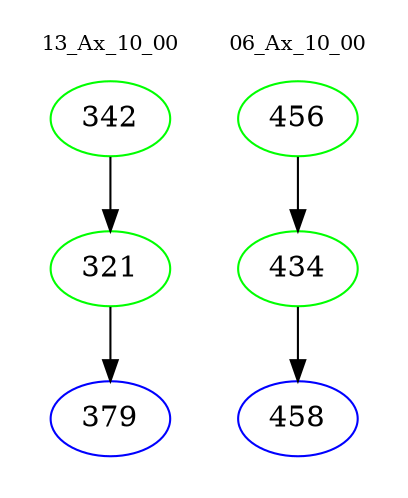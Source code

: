 digraph{
subgraph cluster_0 {
color = white
label = "13_Ax_10_00";
fontsize=10;
T0_342 [label="342", color="green"]
T0_342 -> T0_321 [color="black"]
T0_321 [label="321", color="green"]
T0_321 -> T0_379 [color="black"]
T0_379 [label="379", color="blue"]
}
subgraph cluster_1 {
color = white
label = "06_Ax_10_00";
fontsize=10;
T1_456 [label="456", color="green"]
T1_456 -> T1_434 [color="black"]
T1_434 [label="434", color="green"]
T1_434 -> T1_458 [color="black"]
T1_458 [label="458", color="blue"]
}
}
